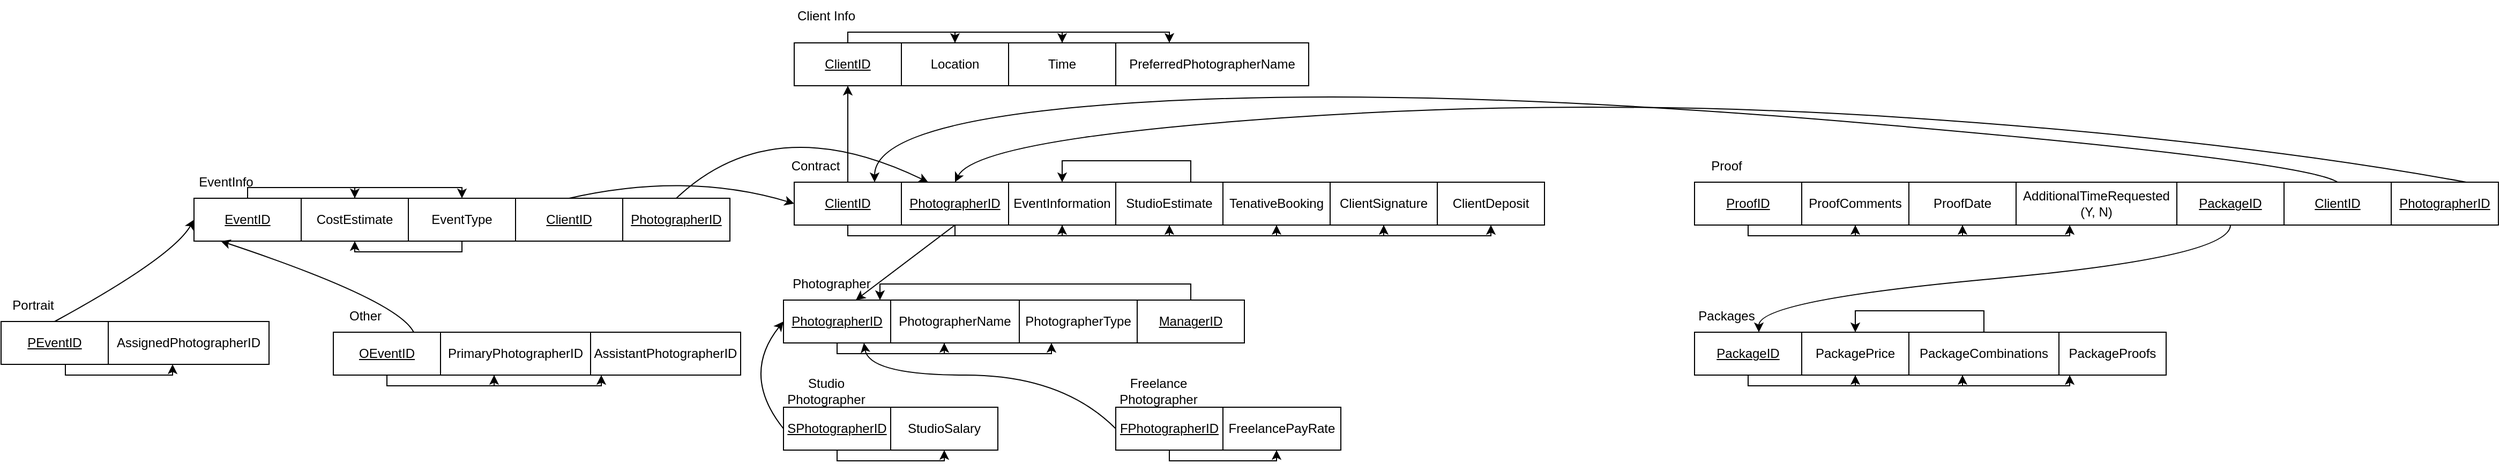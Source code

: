 <mxfile version="22.0.8" type="device">
  <diagram name="Page-1" id="db_XjK4pLIqtkasbYhOx">
    <mxGraphModel dx="1784" dy="1653" grid="1" gridSize="10" guides="1" tooltips="1" connect="1" arrows="1" fold="1" page="1" pageScale="1" pageWidth="850" pageHeight="1100" math="0" shadow="0">
      <root>
        <mxCell id="0" />
        <mxCell id="1" parent="0" />
        <mxCell id="WcKLVdplw3EM36Qb4ZVR-1" value="&lt;u&gt;ClientID&lt;/u&gt;" style="whiteSpace=wrap;html=1;align=center;" vertex="1" parent="1">
          <mxGeometry x="30" y="20" width="100" height="40" as="geometry" />
        </mxCell>
        <mxCell id="WcKLVdplw3EM36Qb4ZVR-2" value="Location" style="whiteSpace=wrap;html=1;align=center;" vertex="1" parent="1">
          <mxGeometry x="130" y="20" width="100" height="40" as="geometry" />
        </mxCell>
        <mxCell id="WcKLVdplw3EM36Qb4ZVR-3" value="Time" style="whiteSpace=wrap;html=1;align=center;" vertex="1" parent="1">
          <mxGeometry x="230" y="20" width="100" height="40" as="geometry" />
        </mxCell>
        <mxCell id="WcKLVdplw3EM36Qb4ZVR-4" value="PreferredPhotographerName" style="whiteSpace=wrap;html=1;align=center;" vertex="1" parent="1">
          <mxGeometry x="330" y="20" width="180" height="40" as="geometry" />
        </mxCell>
        <mxCell id="WcKLVdplw3EM36Qb4ZVR-6" value="Client Info" style="text;html=1;strokeColor=none;fillColor=none;align=center;verticalAlign=middle;whiteSpace=wrap;rounded=0;" vertex="1" parent="1">
          <mxGeometry x="30" y="-20" width="60" height="30" as="geometry" />
        </mxCell>
        <mxCell id="WcKLVdplw3EM36Qb4ZVR-7" value="&lt;u&gt;ClientID&lt;/u&gt;" style="whiteSpace=wrap;html=1;align=center;" vertex="1" parent="1">
          <mxGeometry x="30" y="150" width="100" height="40" as="geometry" />
        </mxCell>
        <mxCell id="WcKLVdplw3EM36Qb4ZVR-8" value="&lt;u&gt;PhotographerID&lt;/u&gt;" style="whiteSpace=wrap;html=1;align=center;" vertex="1" parent="1">
          <mxGeometry x="130" y="150" width="100" height="40" as="geometry" />
        </mxCell>
        <mxCell id="WcKLVdplw3EM36Qb4ZVR-9" value="EventInformation" style="whiteSpace=wrap;html=1;align=center;" vertex="1" parent="1">
          <mxGeometry x="230" y="150" width="100" height="40" as="geometry" />
        </mxCell>
        <mxCell id="WcKLVdplw3EM36Qb4ZVR-10" value="StudioEstimate" style="whiteSpace=wrap;html=1;align=center;" vertex="1" parent="1">
          <mxGeometry x="330" y="150" width="100" height="40" as="geometry" />
        </mxCell>
        <mxCell id="WcKLVdplw3EM36Qb4ZVR-11" value="TenativeBooking" style="whiteSpace=wrap;html=1;align=center;" vertex="1" parent="1">
          <mxGeometry x="430" y="150" width="100" height="40" as="geometry" />
        </mxCell>
        <mxCell id="WcKLVdplw3EM36Qb4ZVR-12" value="ClientSignature" style="whiteSpace=wrap;html=1;align=center;" vertex="1" parent="1">
          <mxGeometry x="530" y="150" width="100" height="40" as="geometry" />
        </mxCell>
        <mxCell id="WcKLVdplw3EM36Qb4ZVR-13" value="ClientDeposit" style="whiteSpace=wrap;html=1;align=center;" vertex="1" parent="1">
          <mxGeometry x="630" y="150" width="100" height="40" as="geometry" />
        </mxCell>
        <mxCell id="WcKLVdplw3EM36Qb4ZVR-14" value="Contract" style="text;html=1;strokeColor=none;fillColor=none;align=center;verticalAlign=middle;whiteSpace=wrap;rounded=0;" vertex="1" parent="1">
          <mxGeometry x="20" y="120" width="60" height="30" as="geometry" />
        </mxCell>
        <mxCell id="WcKLVdplw3EM36Qb4ZVR-15" value="&lt;u&gt;PhotographerID&lt;/u&gt;" style="whiteSpace=wrap;html=1;align=center;" vertex="1" parent="1">
          <mxGeometry x="20" y="260" width="100" height="40" as="geometry" />
        </mxCell>
        <mxCell id="WcKLVdplw3EM36Qb4ZVR-16" value="PhotographerName" style="whiteSpace=wrap;html=1;align=center;" vertex="1" parent="1">
          <mxGeometry x="120" y="260" width="120" height="40" as="geometry" />
        </mxCell>
        <mxCell id="WcKLVdplw3EM36Qb4ZVR-17" value="PhotographerType" style="whiteSpace=wrap;html=1;align=center;" vertex="1" parent="1">
          <mxGeometry x="240" y="260" width="110" height="40" as="geometry" />
        </mxCell>
        <mxCell id="WcKLVdplw3EM36Qb4ZVR-18" value="&lt;u&gt;ManagerID&lt;/u&gt;" style="whiteSpace=wrap;html=1;align=center;" vertex="1" parent="1">
          <mxGeometry x="350" y="260" width="100" height="40" as="geometry" />
        </mxCell>
        <mxCell id="WcKLVdplw3EM36Qb4ZVR-19" value="Photographer" style="text;html=1;strokeColor=none;fillColor=none;align=center;verticalAlign=middle;whiteSpace=wrap;rounded=0;" vertex="1" parent="1">
          <mxGeometry x="20" y="230" width="90" height="30" as="geometry" />
        </mxCell>
        <mxCell id="WcKLVdplw3EM36Qb4ZVR-20" value="&lt;u style=&quot;border-color: var(--border-color);&quot;&gt;SPhotographerID&lt;/u&gt;" style="whiteSpace=wrap;html=1;align=center;" vertex="1" parent="1">
          <mxGeometry x="20" y="360" width="100" height="40" as="geometry" />
        </mxCell>
        <mxCell id="WcKLVdplw3EM36Qb4ZVR-21" value="StudioSalary" style="whiteSpace=wrap;html=1;align=center;" vertex="1" parent="1">
          <mxGeometry x="120" y="360" width="100" height="40" as="geometry" />
        </mxCell>
        <mxCell id="WcKLVdplw3EM36Qb4ZVR-22" value="Studio Photographer" style="text;html=1;strokeColor=none;fillColor=none;align=center;verticalAlign=middle;whiteSpace=wrap;rounded=0;" vertex="1" parent="1">
          <mxGeometry x="20" y="330" width="80" height="30" as="geometry" />
        </mxCell>
        <mxCell id="WcKLVdplw3EM36Qb4ZVR-23" value="&lt;u style=&quot;border-color: var(--border-color);&quot;&gt;FPhotographerID&lt;/u&gt;" style="whiteSpace=wrap;html=1;align=center;" vertex="1" parent="1">
          <mxGeometry x="330" y="360" width="100" height="40" as="geometry" />
        </mxCell>
        <mxCell id="WcKLVdplw3EM36Qb4ZVR-24" value="FreelancePayRate" style="whiteSpace=wrap;html=1;align=center;" vertex="1" parent="1">
          <mxGeometry x="430" y="360" width="110" height="40" as="geometry" />
        </mxCell>
        <mxCell id="WcKLVdplw3EM36Qb4ZVR-25" value="Freelance Photographer" style="text;html=1;strokeColor=none;fillColor=none;align=center;verticalAlign=middle;whiteSpace=wrap;rounded=0;" vertex="1" parent="1">
          <mxGeometry x="330" y="330" width="80" height="30" as="geometry" />
        </mxCell>
        <mxCell id="WcKLVdplw3EM36Qb4ZVR-26" value="&lt;u&gt;EventID&lt;/u&gt;" style="whiteSpace=wrap;html=1;align=center;" vertex="1" parent="1">
          <mxGeometry x="-530" y="165" width="100" height="40" as="geometry" />
        </mxCell>
        <mxCell id="WcKLVdplw3EM36Qb4ZVR-27" value="CostEstimate" style="whiteSpace=wrap;html=1;align=center;" vertex="1" parent="1">
          <mxGeometry x="-430" y="165" width="100" height="40" as="geometry" />
        </mxCell>
        <mxCell id="WcKLVdplw3EM36Qb4ZVR-28" value="EventType" style="whiteSpace=wrap;html=1;align=center;" vertex="1" parent="1">
          <mxGeometry x="-330" y="165" width="100" height="40" as="geometry" />
        </mxCell>
        <mxCell id="WcKLVdplw3EM36Qb4ZVR-29" value="&lt;u style=&quot;border-color: var(--border-color);&quot;&gt;PEventID&lt;/u&gt;" style="whiteSpace=wrap;html=1;align=center;" vertex="1" parent="1">
          <mxGeometry x="-710" y="280" width="100" height="40" as="geometry" />
        </mxCell>
        <mxCell id="WcKLVdplw3EM36Qb4ZVR-30" value="AssignedPhotographerID" style="whiteSpace=wrap;html=1;align=center;" vertex="1" parent="1">
          <mxGeometry x="-610" y="280" width="150" height="40" as="geometry" />
        </mxCell>
        <mxCell id="WcKLVdplw3EM36Qb4ZVR-31" value="EventInfo" style="text;html=1;strokeColor=none;fillColor=none;align=center;verticalAlign=middle;whiteSpace=wrap;rounded=0;" vertex="1" parent="1">
          <mxGeometry x="-530" y="135" width="60" height="30" as="geometry" />
        </mxCell>
        <mxCell id="WcKLVdplw3EM36Qb4ZVR-32" value="Portrait" style="text;html=1;strokeColor=none;fillColor=none;align=center;verticalAlign=middle;whiteSpace=wrap;rounded=0;" vertex="1" parent="1">
          <mxGeometry x="-710" y="250" width="60" height="30" as="geometry" />
        </mxCell>
        <mxCell id="WcKLVdplw3EM36Qb4ZVR-33" value="&lt;u&gt;OEventID&lt;/u&gt;" style="whiteSpace=wrap;html=1;align=center;" vertex="1" parent="1">
          <mxGeometry x="-400" y="290" width="100" height="40" as="geometry" />
        </mxCell>
        <mxCell id="WcKLVdplw3EM36Qb4ZVR-34" value="PrimaryPhotographerID" style="whiteSpace=wrap;html=1;align=center;" vertex="1" parent="1">
          <mxGeometry x="-300" y="290" width="140" height="40" as="geometry" />
        </mxCell>
        <mxCell id="WcKLVdplw3EM36Qb4ZVR-35" value="AssistantPhotographerID" style="whiteSpace=wrap;html=1;align=center;" vertex="1" parent="1">
          <mxGeometry x="-160" y="290" width="140" height="40" as="geometry" />
        </mxCell>
        <mxCell id="WcKLVdplw3EM36Qb4ZVR-36" value="Other" style="text;html=1;strokeColor=none;fillColor=none;align=center;verticalAlign=middle;whiteSpace=wrap;rounded=0;" vertex="1" parent="1">
          <mxGeometry x="-400" y="260" width="60" height="30" as="geometry" />
        </mxCell>
        <mxCell id="WcKLVdplw3EM36Qb4ZVR-37" value="&lt;u&gt;ProofID&lt;/u&gt;" style="whiteSpace=wrap;html=1;align=center;" vertex="1" parent="1">
          <mxGeometry x="870" y="150" width="100" height="40" as="geometry" />
        </mxCell>
        <mxCell id="WcKLVdplw3EM36Qb4ZVR-38" value="ProofComments" style="whiteSpace=wrap;html=1;align=center;" vertex="1" parent="1">
          <mxGeometry x="970" y="150" width="100" height="40" as="geometry" />
        </mxCell>
        <mxCell id="WcKLVdplw3EM36Qb4ZVR-39" value="ProofDate" style="whiteSpace=wrap;html=1;align=center;" vertex="1" parent="1">
          <mxGeometry x="1070" y="150" width="100" height="40" as="geometry" />
        </mxCell>
        <mxCell id="WcKLVdplw3EM36Qb4ZVR-40" value="AdditionalTimeRequested (Y, N)" style="whiteSpace=wrap;html=1;align=center;" vertex="1" parent="1">
          <mxGeometry x="1170" y="150" width="150" height="40" as="geometry" />
        </mxCell>
        <mxCell id="WcKLVdplw3EM36Qb4ZVR-41" value="&lt;u&gt;PackageID&lt;/u&gt;" style="whiteSpace=wrap;html=1;align=center;" vertex="1" parent="1">
          <mxGeometry x="870" y="290" width="100" height="40" as="geometry" />
        </mxCell>
        <mxCell id="WcKLVdplw3EM36Qb4ZVR-42" value="Proof" style="text;html=1;strokeColor=none;fillColor=none;align=center;verticalAlign=middle;whiteSpace=wrap;rounded=0;" vertex="1" parent="1">
          <mxGeometry x="870" y="120" width="60" height="30" as="geometry" />
        </mxCell>
        <mxCell id="WcKLVdplw3EM36Qb4ZVR-43" value="PackagePrice" style="whiteSpace=wrap;html=1;align=center;" vertex="1" parent="1">
          <mxGeometry x="970" y="290" width="100" height="40" as="geometry" />
        </mxCell>
        <mxCell id="WcKLVdplw3EM36Qb4ZVR-44" value="PackageCombinations" style="whiteSpace=wrap;html=1;align=center;" vertex="1" parent="1">
          <mxGeometry x="1070" y="290" width="140" height="40" as="geometry" />
        </mxCell>
        <mxCell id="WcKLVdplw3EM36Qb4ZVR-45" value="PackageProofs" style="whiteSpace=wrap;html=1;align=center;" vertex="1" parent="1">
          <mxGeometry x="1210" y="290" width="100" height="40" as="geometry" />
        </mxCell>
        <mxCell id="WcKLVdplw3EM36Qb4ZVR-46" value="Packages" style="text;html=1;strokeColor=none;fillColor=none;align=center;verticalAlign=middle;whiteSpace=wrap;rounded=0;" vertex="1" parent="1">
          <mxGeometry x="870" y="260" width="60" height="30" as="geometry" />
        </mxCell>
        <mxCell id="WcKLVdplw3EM36Qb4ZVR-47" value="" style="curved=1;endArrow=classic;html=1;rounded=0;exitX=0.5;exitY=0;exitDx=0;exitDy=0;entryX=0;entryY=0.5;entryDx=0;entryDy=0;" edge="1" parent="1" source="WcKLVdplw3EM36Qb4ZVR-29" target="WcKLVdplw3EM36Qb4ZVR-26">
          <mxGeometry width="50" height="50" relative="1" as="geometry">
            <mxPoint x="-620" y="250" as="sourcePoint" />
            <mxPoint x="-570" y="200" as="targetPoint" />
            <Array as="points">
              <mxPoint x="-550" y="220" />
            </Array>
          </mxGeometry>
        </mxCell>
        <mxCell id="WcKLVdplw3EM36Qb4ZVR-48" value="" style="curved=1;endArrow=classic;html=1;rounded=0;exitX=0.75;exitY=0;exitDx=0;exitDy=0;entryX=0.25;entryY=1;entryDx=0;entryDy=0;" edge="1" parent="1" source="WcKLVdplw3EM36Qb4ZVR-33" target="WcKLVdplw3EM36Qb4ZVR-26">
          <mxGeometry width="50" height="50" relative="1" as="geometry">
            <mxPoint x="-520" y="430" as="sourcePoint" />
            <mxPoint x="-470" y="380" as="targetPoint" />
            <Array as="points">
              <mxPoint x="-340" y="260" />
            </Array>
          </mxGeometry>
        </mxCell>
        <mxCell id="WcKLVdplw3EM36Qb4ZVR-50" value="" style="curved=1;endArrow=classic;html=1;rounded=0;exitX=0;exitY=0.5;exitDx=0;exitDy=0;entryX=0.75;entryY=1;entryDx=0;entryDy=0;" edge="1" parent="1" source="WcKLVdplw3EM36Qb4ZVR-23" target="WcKLVdplw3EM36Qb4ZVR-15">
          <mxGeometry width="50" height="50" relative="1" as="geometry">
            <mxPoint x="250" y="510" as="sourcePoint" />
            <mxPoint x="300" y="460" as="targetPoint" />
            <Array as="points">
              <mxPoint x="280" y="330" />
              <mxPoint x="100" y="330" />
            </Array>
          </mxGeometry>
        </mxCell>
        <mxCell id="WcKLVdplw3EM36Qb4ZVR-51" value="" style="curved=1;endArrow=classic;html=1;rounded=0;exitX=0;exitY=0.5;exitDx=0;exitDy=0;entryX=0;entryY=0.5;entryDx=0;entryDy=0;" edge="1" parent="1" source="WcKLVdplw3EM36Qb4ZVR-20" target="WcKLVdplw3EM36Qb4ZVR-15">
          <mxGeometry width="50" height="50" relative="1" as="geometry">
            <mxPoint x="-60" y="430" as="sourcePoint" />
            <mxPoint x="-10" y="380" as="targetPoint" />
            <Array as="points">
              <mxPoint x="-20" y="330" />
            </Array>
          </mxGeometry>
        </mxCell>
        <mxCell id="WcKLVdplw3EM36Qb4ZVR-52" value="" style="curved=1;endArrow=classic;html=1;rounded=0;exitX=0.5;exitY=0;exitDx=0;exitDy=0;entryX=0.5;entryY=1;entryDx=0;entryDy=0;" edge="1" parent="1" source="WcKLVdplw3EM36Qb4ZVR-7" target="WcKLVdplw3EM36Qb4ZVR-1">
          <mxGeometry width="50" height="50" relative="1" as="geometry">
            <mxPoint x="240" y="110" as="sourcePoint" />
            <mxPoint x="290" y="60" as="targetPoint" />
          </mxGeometry>
        </mxCell>
        <mxCell id="WcKLVdplw3EM36Qb4ZVR-53" value="" style="curved=1;endArrow=classic;html=1;rounded=0;exitX=0.5;exitY=1;exitDx=0;exitDy=0;entryX=0.75;entryY=1;entryDx=0;entryDy=0;" edge="1" parent="1" source="WcKLVdplw3EM36Qb4ZVR-8" target="WcKLVdplw3EM36Qb4ZVR-19">
          <mxGeometry width="50" height="50" relative="1" as="geometry">
            <mxPoint x="240" y="110" as="sourcePoint" />
            <mxPoint x="290" y="60" as="targetPoint" />
          </mxGeometry>
        </mxCell>
        <mxCell id="WcKLVdplw3EM36Qb4ZVR-54" value="&lt;u style=&quot;border-color: var(--border-color);&quot;&gt;PackageID&lt;/u&gt;" style="whiteSpace=wrap;html=1;align=center;" vertex="1" parent="1">
          <mxGeometry x="1320" y="150" width="100" height="40" as="geometry" />
        </mxCell>
        <mxCell id="WcKLVdplw3EM36Qb4ZVR-55" value="" style="curved=1;endArrow=classic;html=1;rounded=0;exitX=0.5;exitY=1;exitDx=0;exitDy=0;entryX=1;entryY=1;entryDx=0;entryDy=0;" edge="1" parent="1" source="WcKLVdplw3EM36Qb4ZVR-54" target="WcKLVdplw3EM36Qb4ZVR-46">
          <mxGeometry width="50" height="50" relative="1" as="geometry">
            <mxPoint x="1000" y="290" as="sourcePoint" />
            <mxPoint x="1050" y="240" as="targetPoint" />
            <Array as="points">
              <mxPoint x="1370" y="220" />
              <mxPoint x="930" y="260" />
            </Array>
          </mxGeometry>
        </mxCell>
        <mxCell id="WcKLVdplw3EM36Qb4ZVR-56" value="&lt;u&gt;ClientID&lt;/u&gt;" style="whiteSpace=wrap;html=1;align=center;" vertex="1" parent="1">
          <mxGeometry x="1420" y="150" width="100" height="40" as="geometry" />
        </mxCell>
        <mxCell id="WcKLVdplw3EM36Qb4ZVR-57" value="&lt;u&gt;PhotographerID&lt;/u&gt;" style="whiteSpace=wrap;html=1;align=center;" vertex="1" parent="1">
          <mxGeometry x="1520" y="150" width="100" height="40" as="geometry" />
        </mxCell>
        <mxCell id="WcKLVdplw3EM36Qb4ZVR-58" value="" style="curved=1;endArrow=classic;html=1;rounded=0;exitX=0.5;exitY=0;exitDx=0;exitDy=0;entryX=0.75;entryY=0;entryDx=0;entryDy=0;" edge="1" parent="1" source="WcKLVdplw3EM36Qb4ZVR-56" target="WcKLVdplw3EM36Qb4ZVR-7">
          <mxGeometry width="50" height="50" relative="1" as="geometry">
            <mxPoint x="1150" y="290" as="sourcePoint" />
            <mxPoint x="1200" y="240" as="targetPoint" />
            <Array as="points">
              <mxPoint x="1440" y="130" />
              <mxPoint x="620" y="60" />
              <mxPoint x="105" y="90" />
            </Array>
          </mxGeometry>
        </mxCell>
        <mxCell id="WcKLVdplw3EM36Qb4ZVR-60" value="" style="curved=1;endArrow=classic;html=1;rounded=0;entryX=0.5;entryY=0;entryDx=0;entryDy=0;" edge="1" parent="1" target="WcKLVdplw3EM36Qb4ZVR-8">
          <mxGeometry width="50" height="50" relative="1" as="geometry">
            <mxPoint x="1590" y="150" as="sourcePoint" />
            <mxPoint x="370" y="240" as="targetPoint" />
            <Array as="points">
              <mxPoint x="1370" y="110" />
              <mxPoint x="770" y="70" />
              <mxPoint x="200" y="110" />
            </Array>
          </mxGeometry>
        </mxCell>
        <mxCell id="WcKLVdplw3EM36Qb4ZVR-62" value="" style="endArrow=none;html=1;rounded=0;entryX=0.5;entryY=0;entryDx=0;entryDy=0;exitX=1;exitY=1;exitDx=0;exitDy=0;startArrow=classic;startFill=1;" edge="1" parent="1" source="WcKLVdplw3EM36Qb4ZVR-19" target="WcKLVdplw3EM36Qb4ZVR-18">
          <mxGeometry relative="1" as="geometry">
            <mxPoint x="260" y="200" as="sourcePoint" />
            <mxPoint x="420" y="200" as="targetPoint" />
            <Array as="points">
              <mxPoint x="110" y="245" />
              <mxPoint x="400" y="245" />
            </Array>
          </mxGeometry>
        </mxCell>
        <mxCell id="WcKLVdplw3EM36Qb4ZVR-65" value="&lt;u&gt;ClientID&lt;/u&gt;" style="whiteSpace=wrap;html=1;align=center;" vertex="1" parent="1">
          <mxGeometry x="-230" y="165" width="100" height="40" as="geometry" />
        </mxCell>
        <mxCell id="WcKLVdplw3EM36Qb4ZVR-66" value="&lt;u&gt;PhotographerID&lt;/u&gt;" style="whiteSpace=wrap;html=1;align=center;" vertex="1" parent="1">
          <mxGeometry x="-130" y="165" width="100" height="40" as="geometry" />
        </mxCell>
        <mxCell id="WcKLVdplw3EM36Qb4ZVR-67" value="" style="curved=1;endArrow=classic;html=1;rounded=0;exitX=0.5;exitY=0;exitDx=0;exitDy=0;entryX=0;entryY=0.5;entryDx=0;entryDy=0;" edge="1" parent="1" source="WcKLVdplw3EM36Qb4ZVR-65" target="WcKLVdplw3EM36Qb4ZVR-7">
          <mxGeometry width="50" height="50" relative="1" as="geometry">
            <mxPoint x="-130" y="100" as="sourcePoint" />
            <mxPoint x="-80" y="50" as="targetPoint" />
            <Array as="points">
              <mxPoint x="-70" y="140" />
            </Array>
          </mxGeometry>
        </mxCell>
        <mxCell id="WcKLVdplw3EM36Qb4ZVR-68" value="" style="curved=1;endArrow=classic;html=1;rounded=0;entryX=0.25;entryY=0;entryDx=0;entryDy=0;exitX=0.5;exitY=0;exitDx=0;exitDy=0;" edge="1" parent="1" source="WcKLVdplw3EM36Qb4ZVR-66" target="WcKLVdplw3EM36Qb4ZVR-8">
          <mxGeometry width="50" height="50" relative="1" as="geometry">
            <mxPoint x="-50" y="210" as="sourcePoint" />
            <mxPoint y="160" as="targetPoint" />
            <Array as="points">
              <mxPoint x="10" y="80" />
            </Array>
          </mxGeometry>
        </mxCell>
        <mxCell id="WcKLVdplw3EM36Qb4ZVR-69" value="" style="endArrow=classic;html=1;rounded=0;exitX=0.5;exitY=0;exitDx=0;exitDy=0;entryX=0.5;entryY=0;entryDx=0;entryDy=0;endFill=1;" edge="1" parent="1" source="WcKLVdplw3EM36Qb4ZVR-1" target="WcKLVdplw3EM36Qb4ZVR-2">
          <mxGeometry relative="1" as="geometry">
            <mxPoint x="190" y="-20" as="sourcePoint" />
            <mxPoint x="350" y="-20" as="targetPoint" />
            <Array as="points">
              <mxPoint x="80" y="10" />
              <mxPoint x="180" y="10" />
            </Array>
          </mxGeometry>
        </mxCell>
        <mxCell id="WcKLVdplw3EM36Qb4ZVR-70" value="" style="endArrow=classic;html=1;rounded=0;exitX=0.5;exitY=0;exitDx=0;exitDy=0;entryX=0.5;entryY=0;entryDx=0;entryDy=0;endFill=1;" edge="1" parent="1">
          <mxGeometry relative="1" as="geometry">
            <mxPoint x="180" y="20" as="sourcePoint" />
            <mxPoint x="280" y="20" as="targetPoint" />
            <Array as="points">
              <mxPoint x="180" y="10" />
              <mxPoint x="280" y="10" />
            </Array>
          </mxGeometry>
        </mxCell>
        <mxCell id="WcKLVdplw3EM36Qb4ZVR-71" value="" style="endArrow=classic;html=1;rounded=0;exitX=0.5;exitY=0;exitDx=0;exitDy=0;entryX=0.5;entryY=0;entryDx=0;entryDy=0;endFill=1;" edge="1" parent="1">
          <mxGeometry relative="1" as="geometry">
            <mxPoint x="280" y="20" as="sourcePoint" />
            <mxPoint x="380" y="20" as="targetPoint" />
            <Array as="points">
              <mxPoint x="280" y="10" />
              <mxPoint x="380" y="10" />
            </Array>
          </mxGeometry>
        </mxCell>
        <mxCell id="WcKLVdplw3EM36Qb4ZVR-72" value="" style="endArrow=none;html=1;rounded=0;exitX=0.5;exitY=1;exitDx=0;exitDy=0;entryX=0.5;entryY=1;entryDx=0;entryDy=0;" edge="1" parent="1" source="WcKLVdplw3EM36Qb4ZVR-7" target="WcKLVdplw3EM36Qb4ZVR-8">
          <mxGeometry relative="1" as="geometry">
            <mxPoint x="210" y="130" as="sourcePoint" />
            <mxPoint x="370" y="130" as="targetPoint" />
            <Array as="points">
              <mxPoint x="80" y="200" />
              <mxPoint x="180" y="200" />
            </Array>
          </mxGeometry>
        </mxCell>
        <mxCell id="WcKLVdplw3EM36Qb4ZVR-73" value="" style="endArrow=classic;html=1;rounded=0;exitX=0.5;exitY=1;exitDx=0;exitDy=0;entryX=0.5;entryY=1;entryDx=0;entryDy=0;endFill=1;" edge="1" parent="1">
          <mxGeometry relative="1" as="geometry">
            <mxPoint x="180" y="190" as="sourcePoint" />
            <mxPoint x="280" y="190" as="targetPoint" />
            <Array as="points">
              <mxPoint x="180" y="200" />
              <mxPoint x="280" y="200" />
            </Array>
          </mxGeometry>
        </mxCell>
        <mxCell id="WcKLVdplw3EM36Qb4ZVR-74" value="" style="endArrow=classic;html=1;rounded=0;exitX=0.5;exitY=1;exitDx=0;exitDy=0;entryX=0.5;entryY=1;entryDx=0;entryDy=0;endFill=1;" edge="1" parent="1">
          <mxGeometry relative="1" as="geometry">
            <mxPoint x="280" y="190" as="sourcePoint" />
            <mxPoint x="380" y="190" as="targetPoint" />
            <Array as="points">
              <mxPoint x="280" y="200" />
              <mxPoint x="380" y="200" />
            </Array>
          </mxGeometry>
        </mxCell>
        <mxCell id="WcKLVdplw3EM36Qb4ZVR-75" value="" style="endArrow=classic;html=1;rounded=0;exitX=0.5;exitY=1;exitDx=0;exitDy=0;entryX=0.5;entryY=1;entryDx=0;entryDy=0;endFill=1;" edge="1" parent="1">
          <mxGeometry relative="1" as="geometry">
            <mxPoint x="380" y="190" as="sourcePoint" />
            <mxPoint x="480" y="190" as="targetPoint" />
            <Array as="points">
              <mxPoint x="380" y="200" />
              <mxPoint x="480" y="200" />
            </Array>
          </mxGeometry>
        </mxCell>
        <mxCell id="WcKLVdplw3EM36Qb4ZVR-76" value="" style="endArrow=classic;html=1;rounded=0;exitX=0.5;exitY=1;exitDx=0;exitDy=0;entryX=0.5;entryY=1;entryDx=0;entryDy=0;endFill=1;" edge="1" parent="1">
          <mxGeometry relative="1" as="geometry">
            <mxPoint x="480" y="190" as="sourcePoint" />
            <mxPoint x="580" y="190" as="targetPoint" />
            <Array as="points">
              <mxPoint x="480" y="200" />
              <mxPoint x="580" y="200" />
            </Array>
          </mxGeometry>
        </mxCell>
        <mxCell id="WcKLVdplw3EM36Qb4ZVR-77" value="" style="endArrow=classic;html=1;rounded=0;exitX=0.5;exitY=1;exitDx=0;exitDy=0;entryX=0.5;entryY=1;entryDx=0;entryDy=0;endFill=1;" edge="1" parent="1">
          <mxGeometry relative="1" as="geometry">
            <mxPoint x="580" y="190" as="sourcePoint" />
            <mxPoint x="680" y="190" as="targetPoint" />
            <Array as="points">
              <mxPoint x="580" y="200" />
              <mxPoint x="680" y="200" />
            </Array>
          </mxGeometry>
        </mxCell>
        <mxCell id="WcKLVdplw3EM36Qb4ZVR-78" value="" style="endArrow=classic;html=1;rounded=0;exitX=0.5;exitY=1;exitDx=0;exitDy=0;entryX=0.5;entryY=1;entryDx=0;entryDy=0;endFill=1;" edge="1" parent="1">
          <mxGeometry relative="1" as="geometry">
            <mxPoint x="70" y="300" as="sourcePoint" />
            <mxPoint x="170" y="300" as="targetPoint" />
            <Array as="points">
              <mxPoint x="70" y="310" />
              <mxPoint x="170" y="310" />
            </Array>
          </mxGeometry>
        </mxCell>
        <mxCell id="WcKLVdplw3EM36Qb4ZVR-80" value="" style="endArrow=classic;html=1;rounded=0;exitX=0.5;exitY=1;exitDx=0;exitDy=0;entryX=0.5;entryY=1;entryDx=0;entryDy=0;endFill=1;" edge="1" parent="1">
          <mxGeometry relative="1" as="geometry">
            <mxPoint x="170" y="300" as="sourcePoint" />
            <mxPoint x="270" y="300" as="targetPoint" />
            <Array as="points">
              <mxPoint x="170" y="310" />
              <mxPoint x="270" y="310" />
            </Array>
          </mxGeometry>
        </mxCell>
        <mxCell id="WcKLVdplw3EM36Qb4ZVR-81" value="" style="endArrow=classic;html=1;rounded=0;exitX=0.5;exitY=1;exitDx=0;exitDy=0;entryX=0.5;entryY=1;entryDx=0;entryDy=0;endFill=1;" edge="1" parent="1">
          <mxGeometry relative="1" as="geometry">
            <mxPoint x="70" y="400" as="sourcePoint" />
            <mxPoint x="170" y="400" as="targetPoint" />
            <Array as="points">
              <mxPoint x="70" y="410" />
              <mxPoint x="170" y="410" />
            </Array>
          </mxGeometry>
        </mxCell>
        <mxCell id="WcKLVdplw3EM36Qb4ZVR-82" value="" style="endArrow=classic;html=1;rounded=0;exitX=0.5;exitY=1;exitDx=0;exitDy=0;entryX=0.5;entryY=1;entryDx=0;entryDy=0;endFill=1;" edge="1" parent="1">
          <mxGeometry relative="1" as="geometry">
            <mxPoint x="380" y="400" as="sourcePoint" />
            <mxPoint x="480" y="400" as="targetPoint" />
            <Array as="points">
              <mxPoint x="380" y="410" />
              <mxPoint x="480" y="410" />
            </Array>
          </mxGeometry>
        </mxCell>
        <mxCell id="WcKLVdplw3EM36Qb4ZVR-83" value="" style="endArrow=classic;html=1;rounded=0;exitX=0.5;exitY=0;exitDx=0;exitDy=0;entryX=0.5;entryY=0;entryDx=0;entryDy=0;endFill=1;" edge="1" parent="1">
          <mxGeometry relative="1" as="geometry">
            <mxPoint x="-480" y="165" as="sourcePoint" />
            <mxPoint x="-380" y="165" as="targetPoint" />
            <Array as="points">
              <mxPoint x="-480" y="155" />
              <mxPoint x="-380" y="155" />
            </Array>
          </mxGeometry>
        </mxCell>
        <mxCell id="WcKLVdplw3EM36Qb4ZVR-84" value="" style="endArrow=classic;html=1;rounded=0;exitX=0.5;exitY=0;exitDx=0;exitDy=0;entryX=0.5;entryY=0;entryDx=0;entryDy=0;endFill=1;" edge="1" parent="1">
          <mxGeometry relative="1" as="geometry">
            <mxPoint x="-380" y="165" as="sourcePoint" />
            <mxPoint x="-280" y="165" as="targetPoint" />
            <Array as="points">
              <mxPoint x="-380" y="155" />
              <mxPoint x="-280" y="155" />
            </Array>
          </mxGeometry>
        </mxCell>
        <mxCell id="WcKLVdplw3EM36Qb4ZVR-85" value="" style="endArrow=classic;html=1;rounded=0;exitX=0.5;exitY=1;exitDx=0;exitDy=0;entryX=0.5;entryY=1;entryDx=0;entryDy=0;endFill=1;" edge="1" parent="1">
          <mxGeometry relative="1" as="geometry">
            <mxPoint x="-350" y="330" as="sourcePoint" />
            <mxPoint x="-250" y="330" as="targetPoint" />
            <Array as="points">
              <mxPoint x="-350" y="340" />
              <mxPoint x="-250" y="340" />
            </Array>
          </mxGeometry>
        </mxCell>
        <mxCell id="WcKLVdplw3EM36Qb4ZVR-86" value="" style="endArrow=classic;html=1;rounded=0;exitX=0.5;exitY=1;exitDx=0;exitDy=0;entryX=0.5;entryY=1;entryDx=0;entryDy=0;endFill=1;" edge="1" parent="1">
          <mxGeometry relative="1" as="geometry">
            <mxPoint x="-250" y="330" as="sourcePoint" />
            <mxPoint x="-150" y="330" as="targetPoint" />
            <Array as="points">
              <mxPoint x="-250" y="340" />
              <mxPoint x="-150" y="340" />
            </Array>
          </mxGeometry>
        </mxCell>
        <mxCell id="WcKLVdplw3EM36Qb4ZVR-87" value="" style="endArrow=classic;html=1;rounded=0;exitX=0.5;exitY=1;exitDx=0;exitDy=0;entryX=0.5;entryY=1;entryDx=0;entryDy=0;endFill=1;" edge="1" parent="1">
          <mxGeometry relative="1" as="geometry">
            <mxPoint x="-650" y="320" as="sourcePoint" />
            <mxPoint x="-550" y="320" as="targetPoint" />
            <Array as="points">
              <mxPoint x="-650" y="330" />
              <mxPoint x="-550" y="330" />
            </Array>
          </mxGeometry>
        </mxCell>
        <mxCell id="WcKLVdplw3EM36Qb4ZVR-88" value="" style="endArrow=classic;html=1;rounded=0;exitX=0.5;exitY=1;exitDx=0;exitDy=0;entryX=0.5;entryY=1;entryDx=0;entryDy=0;endFill=1;" edge="1" parent="1">
          <mxGeometry relative="1" as="geometry">
            <mxPoint x="920" y="190" as="sourcePoint" />
            <mxPoint x="1020" y="190" as="targetPoint" />
            <Array as="points">
              <mxPoint x="920" y="200" />
              <mxPoint x="1020" y="200" />
            </Array>
          </mxGeometry>
        </mxCell>
        <mxCell id="WcKLVdplw3EM36Qb4ZVR-89" value="" style="endArrow=classic;html=1;rounded=0;exitX=0.5;exitY=1;exitDx=0;exitDy=0;entryX=0.5;entryY=1;entryDx=0;entryDy=0;endFill=1;" edge="1" parent="1">
          <mxGeometry relative="1" as="geometry">
            <mxPoint x="1020" y="190" as="sourcePoint" />
            <mxPoint x="1120" y="190" as="targetPoint" />
            <Array as="points">
              <mxPoint x="1020" y="200" />
              <mxPoint x="1120" y="200" />
            </Array>
          </mxGeometry>
        </mxCell>
        <mxCell id="WcKLVdplw3EM36Qb4ZVR-90" value="" style="endArrow=classic;html=1;rounded=0;exitX=0.5;exitY=1;exitDx=0;exitDy=0;entryX=0.5;entryY=1;entryDx=0;entryDy=0;endFill=1;" edge="1" parent="1">
          <mxGeometry relative="1" as="geometry">
            <mxPoint x="1120" y="190" as="sourcePoint" />
            <mxPoint x="1220" y="190" as="targetPoint" />
            <Array as="points">
              <mxPoint x="1120" y="200" />
              <mxPoint x="1220" y="200" />
            </Array>
          </mxGeometry>
        </mxCell>
        <mxCell id="WcKLVdplw3EM36Qb4ZVR-91" value="" style="endArrow=classic;html=1;rounded=0;exitX=0.5;exitY=1;exitDx=0;exitDy=0;entryX=0.5;entryY=1;entryDx=0;entryDy=0;endFill=1;" edge="1" parent="1">
          <mxGeometry relative="1" as="geometry">
            <mxPoint x="920" y="330" as="sourcePoint" />
            <mxPoint x="1020" y="330" as="targetPoint" />
            <Array as="points">
              <mxPoint x="920" y="340" />
              <mxPoint x="1020" y="340" />
            </Array>
          </mxGeometry>
        </mxCell>
        <mxCell id="WcKLVdplw3EM36Qb4ZVR-92" value="" style="endArrow=classic;html=1;rounded=0;exitX=0.5;exitY=1;exitDx=0;exitDy=0;entryX=0.5;entryY=1;entryDx=0;entryDy=0;endFill=1;" edge="1" parent="1">
          <mxGeometry relative="1" as="geometry">
            <mxPoint x="1020" y="330" as="sourcePoint" />
            <mxPoint x="1120" y="330" as="targetPoint" />
            <Array as="points">
              <mxPoint x="1020" y="340" />
              <mxPoint x="1120" y="340" />
            </Array>
          </mxGeometry>
        </mxCell>
        <mxCell id="WcKLVdplw3EM36Qb4ZVR-93" value="" style="endArrow=classic;html=1;rounded=0;exitX=0.5;exitY=1;exitDx=0;exitDy=0;entryX=0.5;entryY=1;entryDx=0;entryDy=0;endFill=1;" edge="1" parent="1">
          <mxGeometry relative="1" as="geometry">
            <mxPoint x="1120" y="330" as="sourcePoint" />
            <mxPoint x="1220" y="330" as="targetPoint" />
            <Array as="points">
              <mxPoint x="1120" y="340" />
              <mxPoint x="1220" y="340" />
            </Array>
          </mxGeometry>
        </mxCell>
        <mxCell id="WcKLVdplw3EM36Qb4ZVR-94" value="" style="endArrow=none;html=1;rounded=0;entryX=0.5;entryY=0;entryDx=0;entryDy=0;exitX=0.5;exitY=0;exitDx=0;exitDy=0;startArrow=classic;startFill=1;" edge="1" parent="1" source="WcKLVdplw3EM36Qb4ZVR-43" target="WcKLVdplw3EM36Qb4ZVR-44">
          <mxGeometry relative="1" as="geometry">
            <mxPoint x="1020" y="270" as="sourcePoint" />
            <mxPoint x="1180" y="270" as="targetPoint" />
            <Array as="points">
              <mxPoint x="1020" y="270" />
              <mxPoint x="1140" y="270" />
            </Array>
          </mxGeometry>
        </mxCell>
        <mxCell id="WcKLVdplw3EM36Qb4ZVR-95" value="" style="endArrow=none;html=1;rounded=0;exitX=0.5;exitY=1;exitDx=0;exitDy=0;entryX=0.5;entryY=1;entryDx=0;entryDy=0;endFill=0;startArrow=classic;startFill=1;" edge="1" parent="1">
          <mxGeometry relative="1" as="geometry">
            <mxPoint x="-380" y="205" as="sourcePoint" />
            <mxPoint x="-280" y="205" as="targetPoint" />
            <Array as="points">
              <mxPoint x="-380" y="215" />
              <mxPoint x="-280" y="215" />
            </Array>
          </mxGeometry>
        </mxCell>
        <mxCell id="WcKLVdplw3EM36Qb4ZVR-96" value="" style="endArrow=none;html=1;rounded=0;entryX=0.5;entryY=0;entryDx=0;entryDy=0;exitX=0.5;exitY=0;exitDx=0;exitDy=0;startArrow=classic;startFill=1;" edge="1" parent="1">
          <mxGeometry relative="1" as="geometry">
            <mxPoint x="280" y="150" as="sourcePoint" />
            <mxPoint x="400" y="150" as="targetPoint" />
            <Array as="points">
              <mxPoint x="280" y="130" />
              <mxPoint x="400" y="130" />
            </Array>
          </mxGeometry>
        </mxCell>
      </root>
    </mxGraphModel>
  </diagram>
</mxfile>
